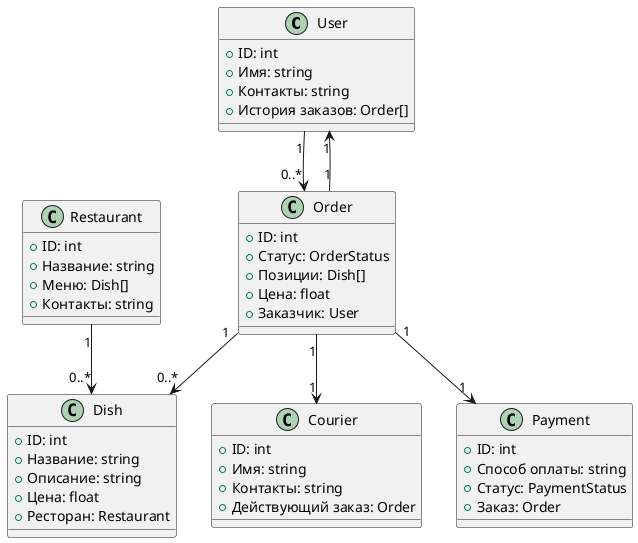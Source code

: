 @startuml
class User {
    + ID: int
    + Имя: string
    + Контакты: string
    + История заказов: Order[]
}

class Order {
    + ID: int
    + Статус: OrderStatus
    + Позиции: Dish[]
    + Цена: float
    + Заказчик: User
}

class Restaurant {
    + ID: int
    + Название: string
    + Меню: Dish[]
    + Контакты: string
}

class Dish {
    + ID: int
    + Название: string
    + Описание: string
    + Цена: float
    + Ресторан: Restaurant
}

class Courier {
    + ID: int
    + Имя: string
    + Контакты: string
    + Действующий заказ: Order
}

class Payment {
    + ID: int
    + Способ оплаты: string
    + Статус: PaymentStatus
    + Заказ: Order
}

User "1" --> "0..*" Order
Order "1" --> "0..*" Dish
Restaurant "1" --> "0..*" Dish
Order "1" --> "1" User
Order "1" --> "1" Courier
Order "1" --> "1" Payment

@enduml
